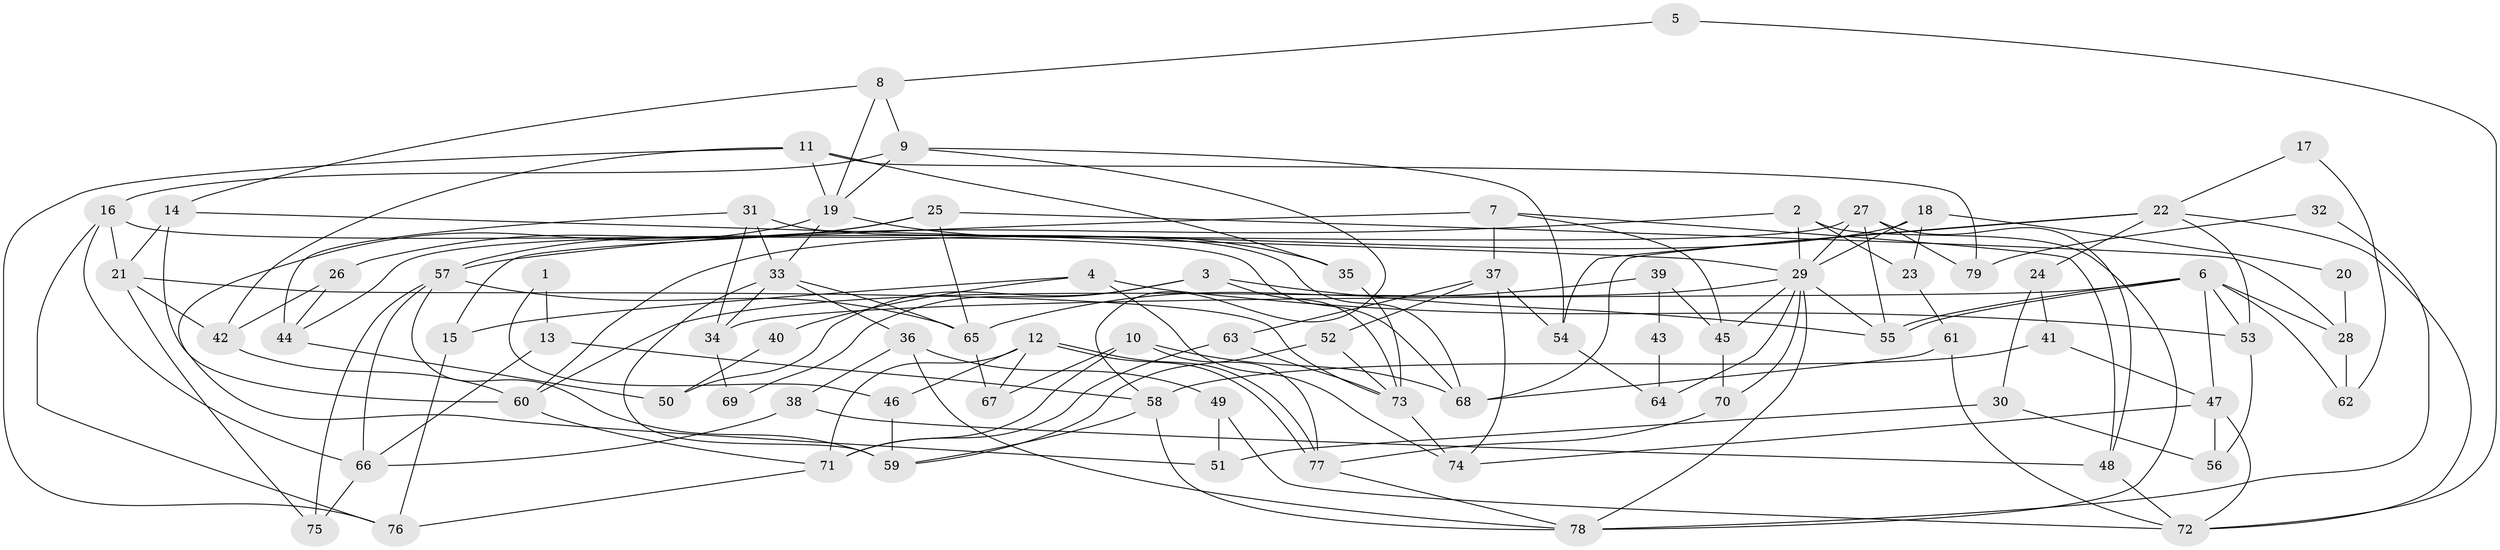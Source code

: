 // coarse degree distribution, {2: 0.08333333333333333, 4: 0.16666666666666666, 5: 0.16666666666666666, 3: 0.22916666666666666, 9: 0.08333333333333333, 6: 0.10416666666666667, 7: 0.125, 11: 0.020833333333333332, 8: 0.020833333333333332}
// Generated by graph-tools (version 1.1) at 2025/52/02/27/25 19:52:04]
// undirected, 79 vertices, 158 edges
graph export_dot {
graph [start="1"]
  node [color=gray90,style=filled];
  1;
  2;
  3;
  4;
  5;
  6;
  7;
  8;
  9;
  10;
  11;
  12;
  13;
  14;
  15;
  16;
  17;
  18;
  19;
  20;
  21;
  22;
  23;
  24;
  25;
  26;
  27;
  28;
  29;
  30;
  31;
  32;
  33;
  34;
  35;
  36;
  37;
  38;
  39;
  40;
  41;
  42;
  43;
  44;
  45;
  46;
  47;
  48;
  49;
  50;
  51;
  52;
  53;
  54;
  55;
  56;
  57;
  58;
  59;
  60;
  61;
  62;
  63;
  64;
  65;
  66;
  67;
  68;
  69;
  70;
  71;
  72;
  73;
  74;
  75;
  76;
  77;
  78;
  79;
  1 -- 46;
  1 -- 13;
  2 -- 29;
  2 -- 57;
  2 -- 23;
  2 -- 78;
  3 -- 55;
  3 -- 73;
  3 -- 50;
  3 -- 69;
  4 -- 15;
  4 -- 74;
  4 -- 40;
  4 -- 53;
  5 -- 72;
  5 -- 8;
  6 -- 55;
  6 -- 55;
  6 -- 47;
  6 -- 28;
  6 -- 34;
  6 -- 53;
  6 -- 62;
  7 -- 48;
  7 -- 37;
  7 -- 15;
  7 -- 45;
  8 -- 14;
  8 -- 19;
  8 -- 9;
  9 -- 19;
  9 -- 16;
  9 -- 54;
  9 -- 58;
  10 -- 77;
  10 -- 71;
  10 -- 67;
  10 -- 68;
  11 -- 19;
  11 -- 76;
  11 -- 35;
  11 -- 42;
  11 -- 79;
  12 -- 71;
  12 -- 77;
  12 -- 77;
  12 -- 46;
  12 -- 67;
  13 -- 66;
  13 -- 58;
  14 -- 29;
  14 -- 21;
  14 -- 60;
  15 -- 76;
  16 -- 21;
  16 -- 66;
  16 -- 68;
  16 -- 76;
  17 -- 62;
  17 -- 22;
  18 -- 60;
  18 -- 29;
  18 -- 20;
  18 -- 23;
  19 -- 33;
  19 -- 51;
  19 -- 35;
  20 -- 28;
  21 -- 42;
  21 -- 75;
  21 -- 73;
  22 -- 53;
  22 -- 68;
  22 -- 24;
  22 -- 54;
  22 -- 72;
  23 -- 61;
  24 -- 41;
  24 -- 30;
  25 -- 26;
  25 -- 65;
  25 -- 28;
  25 -- 57;
  26 -- 44;
  26 -- 42;
  27 -- 55;
  27 -- 29;
  27 -- 44;
  27 -- 48;
  27 -- 79;
  28 -- 62;
  29 -- 78;
  29 -- 70;
  29 -- 45;
  29 -- 55;
  29 -- 60;
  29 -- 64;
  30 -- 56;
  30 -- 51;
  31 -- 68;
  31 -- 33;
  31 -- 34;
  31 -- 44;
  32 -- 79;
  32 -- 78;
  33 -- 59;
  33 -- 34;
  33 -- 36;
  33 -- 65;
  34 -- 69;
  35 -- 73;
  36 -- 38;
  36 -- 49;
  36 -- 78;
  37 -- 52;
  37 -- 54;
  37 -- 63;
  37 -- 74;
  38 -- 48;
  38 -- 66;
  39 -- 45;
  39 -- 65;
  39 -- 43;
  40 -- 50;
  41 -- 47;
  41 -- 58;
  42 -- 60;
  43 -- 64;
  44 -- 50;
  45 -- 70;
  46 -- 59;
  47 -- 74;
  47 -- 72;
  47 -- 56;
  48 -- 72;
  49 -- 72;
  49 -- 51;
  52 -- 59;
  52 -- 73;
  53 -- 56;
  54 -- 64;
  57 -- 65;
  57 -- 59;
  57 -- 66;
  57 -- 75;
  58 -- 78;
  58 -- 59;
  60 -- 71;
  61 -- 68;
  61 -- 72;
  63 -- 73;
  63 -- 71;
  65 -- 67;
  66 -- 75;
  70 -- 77;
  71 -- 76;
  73 -- 74;
  77 -- 78;
}
